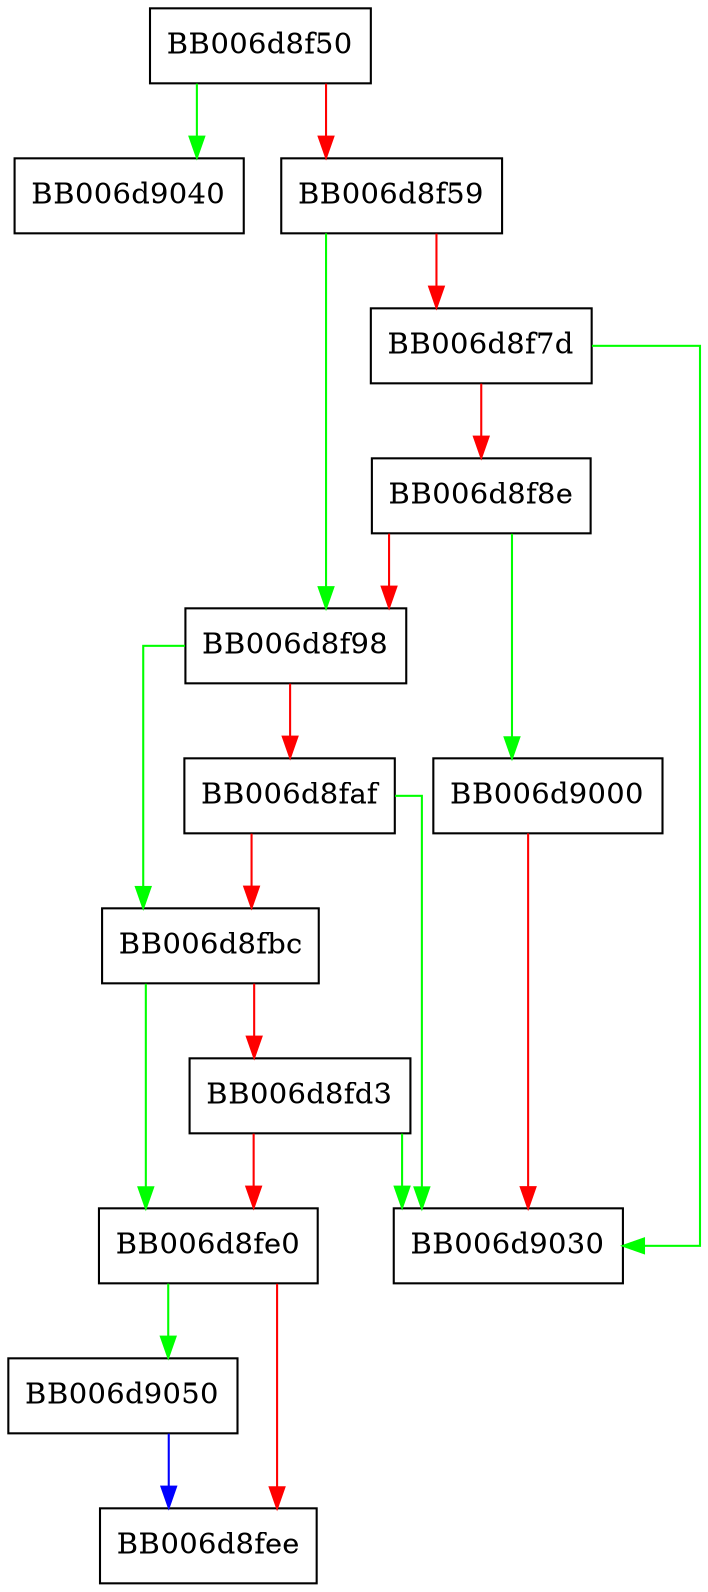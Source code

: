 digraph rsa_gen_set_params {
  node [shape="box"];
  graph [splines=ortho];
  BB006d8f50 -> BB006d9040 [color="green"];
  BB006d8f50 -> BB006d8f59 [color="red"];
  BB006d8f59 -> BB006d8f98 [color="green"];
  BB006d8f59 -> BB006d8f7d [color="red"];
  BB006d8f7d -> BB006d9030 [color="green"];
  BB006d8f7d -> BB006d8f8e [color="red"];
  BB006d8f8e -> BB006d9000 [color="green"];
  BB006d8f8e -> BB006d8f98 [color="red"];
  BB006d8f98 -> BB006d8fbc [color="green"];
  BB006d8f98 -> BB006d8faf [color="red"];
  BB006d8faf -> BB006d9030 [color="green"];
  BB006d8faf -> BB006d8fbc [color="red"];
  BB006d8fbc -> BB006d8fe0 [color="green"];
  BB006d8fbc -> BB006d8fd3 [color="red"];
  BB006d8fd3 -> BB006d9030 [color="green"];
  BB006d8fd3 -> BB006d8fe0 [color="red"];
  BB006d8fe0 -> BB006d9050 [color="green"];
  BB006d8fe0 -> BB006d8fee [color="red"];
  BB006d9000 -> BB006d9030 [color="red"];
  BB006d9050 -> BB006d8fee [color="blue"];
}